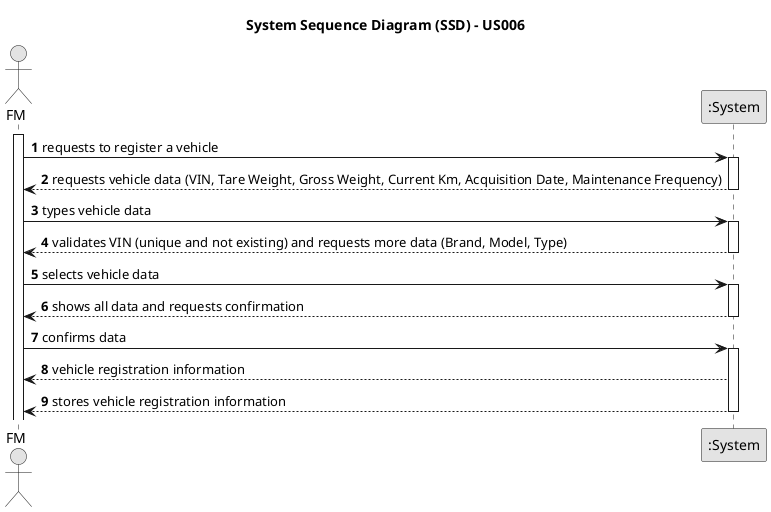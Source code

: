 @startuml
skinparam monochrome true
skinparam packageStyle rectangle
skinparam shadowing false

title System Sequence Diagram (SSD) - US006

autonumber

actor "FM" as FM
participant ":System" as System

activate FM

    FM -> System : requests to register a vehicle
    activate System

        System --> FM : requests vehicle data (VIN, Tare Weight, Gross Weight, Current Km, Acquisition Date, Maintenance Frequency)
    deactivate System

    FM -> System : types vehicle data
    activate System

        System --> FM : validates VIN (unique and not existing) and requests more data (Brand, Model, Type)
    deactivate System

    FM -> System : selects vehicle data
        activate System

        System --> FM : shows all data and requests confirmation
    deactivate System

    FM -> System : confirms data
    activate System

        System --> FM :  vehicle registration information
        System --> FM : stores vehicle registration information
    deactivate System

@enduml